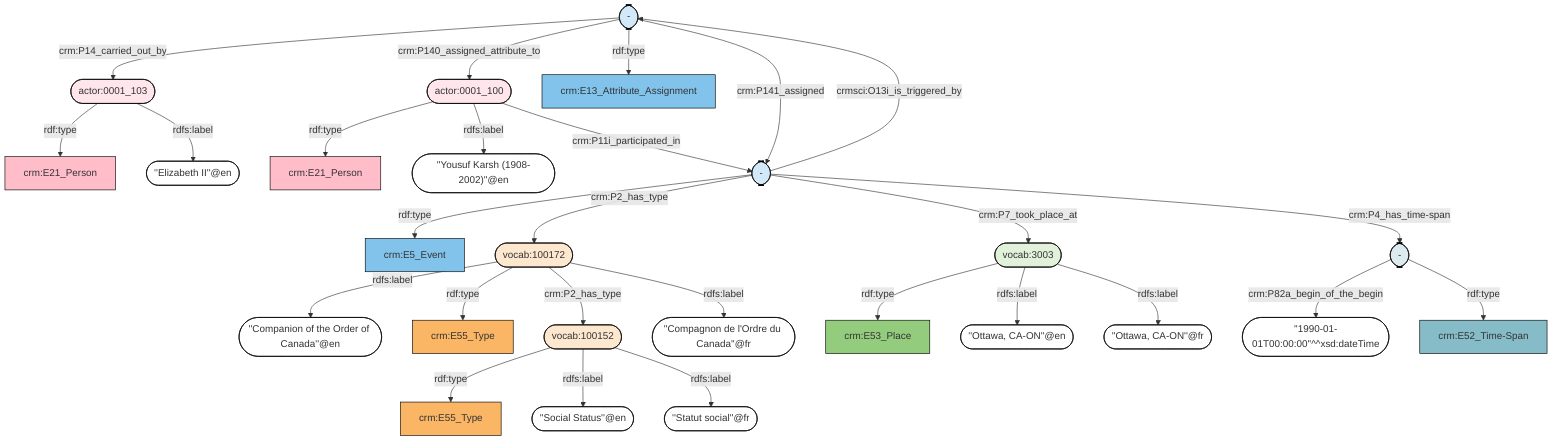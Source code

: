 flowchart TD
classDef Literal fill:#ffffff,stroke:#000000,color:;
classDef Literal_URI fill:#ffffff,stroke:#000000,color:;
classDef crm_E1_CRM_Entity fill:#ffffff,stroke:#000000,color:;
classDef crm_E1_CRM_Entity_URI fill:#ffffff,stroke:#000000,color:;
classDef crm_E2_Temporal_Entity fill:#82c3ec,stroke:#000000,color:;
classDef crm_E2_Temporal_Entity_URI fill:#d2e9f9,stroke:#000000,color:;
classDef crm_E55_Type fill:#fab565,stroke:#000000,color:;
classDef crm_E55_Type_URI fill:#fde7ce,stroke:#000000,color:;
classDef crm_E52_Time-Span fill:#86bcc8,stroke:#000000,color:;
classDef crm_E52_Time-Span_URI fill:#dcebef,stroke:#000000,color:;
classDef crm_E41_Appellation fill:#fef3ba,stroke:#000000,color:;
classDef crm_E41_Appellation_URI fill:#fffae6,stroke:#000000,color:;
classDef crm_E53_Place fill:#94cc7d,stroke:#000000,color:;
classDef crm_E53_Place_URI fill:#e1f1da,stroke:#000000,color:;
classDef crm_E77_Persistent_Item fill:#ffffff,stroke:#000000,color:;
classDef crm_E77_Persistent_Item_URI fill:#ffffff,stroke:#000000,color:;
classDef crm_E28_Conceptual_Object fill:#fddc34,stroke:#000000,color:;
classDef crm_E28_Conceptual_Object_URI fill:#fef6cd,stroke:#000000,color:;
classDef crm_E18_Physical_Thing fill:#e1ba9c,stroke:#000000,color:;
classDef crm_E18_Physical_Thing_URI fill:#f3e5d8,stroke:#000000,color:;
classDef crm_E39_Actor fill:#ffbdca,stroke:#000000,color:;
classDef crm_E39_Actor_URI fill:#ffe6eb,stroke:#000000,color:;
classDef crm_PC0_Typed_CRM_Property fill:#cc80ff,stroke:#000000,color:;
classDef crm_PC0_Typed_CRM_Property_URI fill:#ebccff,stroke:#000000,color:;
classDef Multi fill:#cccccc,stroke:#000000,color:;
classDef Multi_URI fill:#cccccc,stroke:#000000,color:;
0(["vocab:100172"]) -->|rdfs:label| 1(["''Companion of the Order of Canada''@en"]):::Literal
2(["-"]) -->|crm:P82a_begin_of_the_begin| 3(["''1990-01-01T00:00:00''^^xsd:dateTime"]):::Literal
4(["actor:0001_103"]):::crm_E39_Actor_URI -->|rdf:type| 5["crm:E21_Person"]:::crm_E39_Actor
6(["vocab:100152"]):::crm_E55_Type_URI -->|rdf:type| 7["crm:E55_Type"]:::crm_E55_Type
0(["vocab:100172"]):::crm_E55_Type_URI -->|rdf:type| 8["crm:E55_Type"]:::crm_E55_Type
9(["-"]) -->|crm:P14_carried_out_by| 4(["actor:0001_103"])
10(["vocab:3003"]):::crm_E53_Place_URI -->|rdf:type| 11["crm:E53_Place"]:::crm_E53_Place
12(["-"]):::crm_E2_Temporal_Entity_URI -->|rdf:type| 13["crm:E5_Event"]:::crm_E2_Temporal_Entity
12(["-"]) -->|crm:P2_has_type| 0(["vocab:100172"])
14(["actor:0001_100"]):::crm_E39_Actor_URI -->|rdf:type| 15["crm:E21_Person"]:::crm_E39_Actor
12(["-"]) -->|crm:P7_took_place_at| 10(["vocab:3003"])
0(["vocab:100172"]) -->|crm:P2_has_type| 6(["vocab:100152"])
14(["actor:0001_100"]) -->|rdfs:label| 16(["''Yousuf Karsh (1908-2002)''@en"]):::Literal
6(["vocab:100152"]) -->|rdfs:label| 17(["''Social Status''@en"]):::Literal
9(["-"]) -->|crm:P140_assigned_attribute_to| 14(["actor:0001_100"])
0(["vocab:100172"]) -->|rdfs:label| 18(["''Compagnon de l'Ordre du Canada''@fr"]):::Literal
4(["actor:0001_103"]) -->|rdfs:label| 19(["''Elizabeth II''@en"]):::Literal
10(["vocab:3003"]) -->|rdfs:label| 20(["''Ottawa, CA-ON''@en"]):::Literal
10(["vocab:3003"]) -->|rdfs:label| 21(["''Ottawa, CA-ON''@fr"]):::Literal
12(["-"]) -->|crmsci:O13i_is_triggered_by| 9(["-"])
9(["-"]):::crm_E2_Temporal_Entity_URI -->|rdf:type| 22["crm:E13_Attribute_Assignment"]:::crm_E2_Temporal_Entity
14(["actor:0001_100"]) -->|crm:P11i_participated_in| 12(["-"])
9(["-"]) -->|crm:P141_assigned| 12(["-"])
12(["-"]) -->|crm:P4_has_time-span| 2(["-"])
6(["vocab:100152"]) -->|rdfs:label| 23(["''Statut social''@fr"]):::Literal
2(["-"]):::crm_E52_Time-Span_URI -->|rdf:type| 24["crm:E52_Time-Span"]:::crm_E52_Time-Span